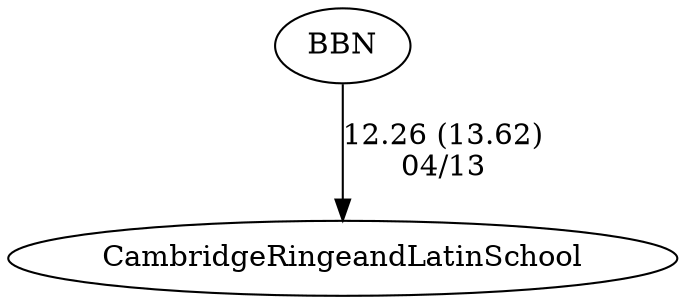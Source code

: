 digraph boys3foursCambridgeRingeandLatinSchool {CambridgeRingeandLatinSchool [URL="boys3foursCambridgeRingeandLatinSchoolCambridgeRingeandLatinSchool.html"];BBN [URL="boys3foursCambridgeRingeandLatinSchoolBBN.html"];BBN -> CambridgeRingeandLatinSchool[label="12.26 (13.62)
04/13", weight="88", tooltip="NEIRA Boys & Girls Fours,BB&N CRLS			
Distance: 1350 M Conditions: Crossing tail wind at the start, to crossing head wind in last 1/3. Conmditions varoed durig the day Comments: A good day for all racers lining up in a crossing tail wind at the start.
None", URL="https://www.row2k.com/results/resultspage.cfm?UID=F2BDD2379584CF678DC6C30959529211&cat=5", random="random"]}